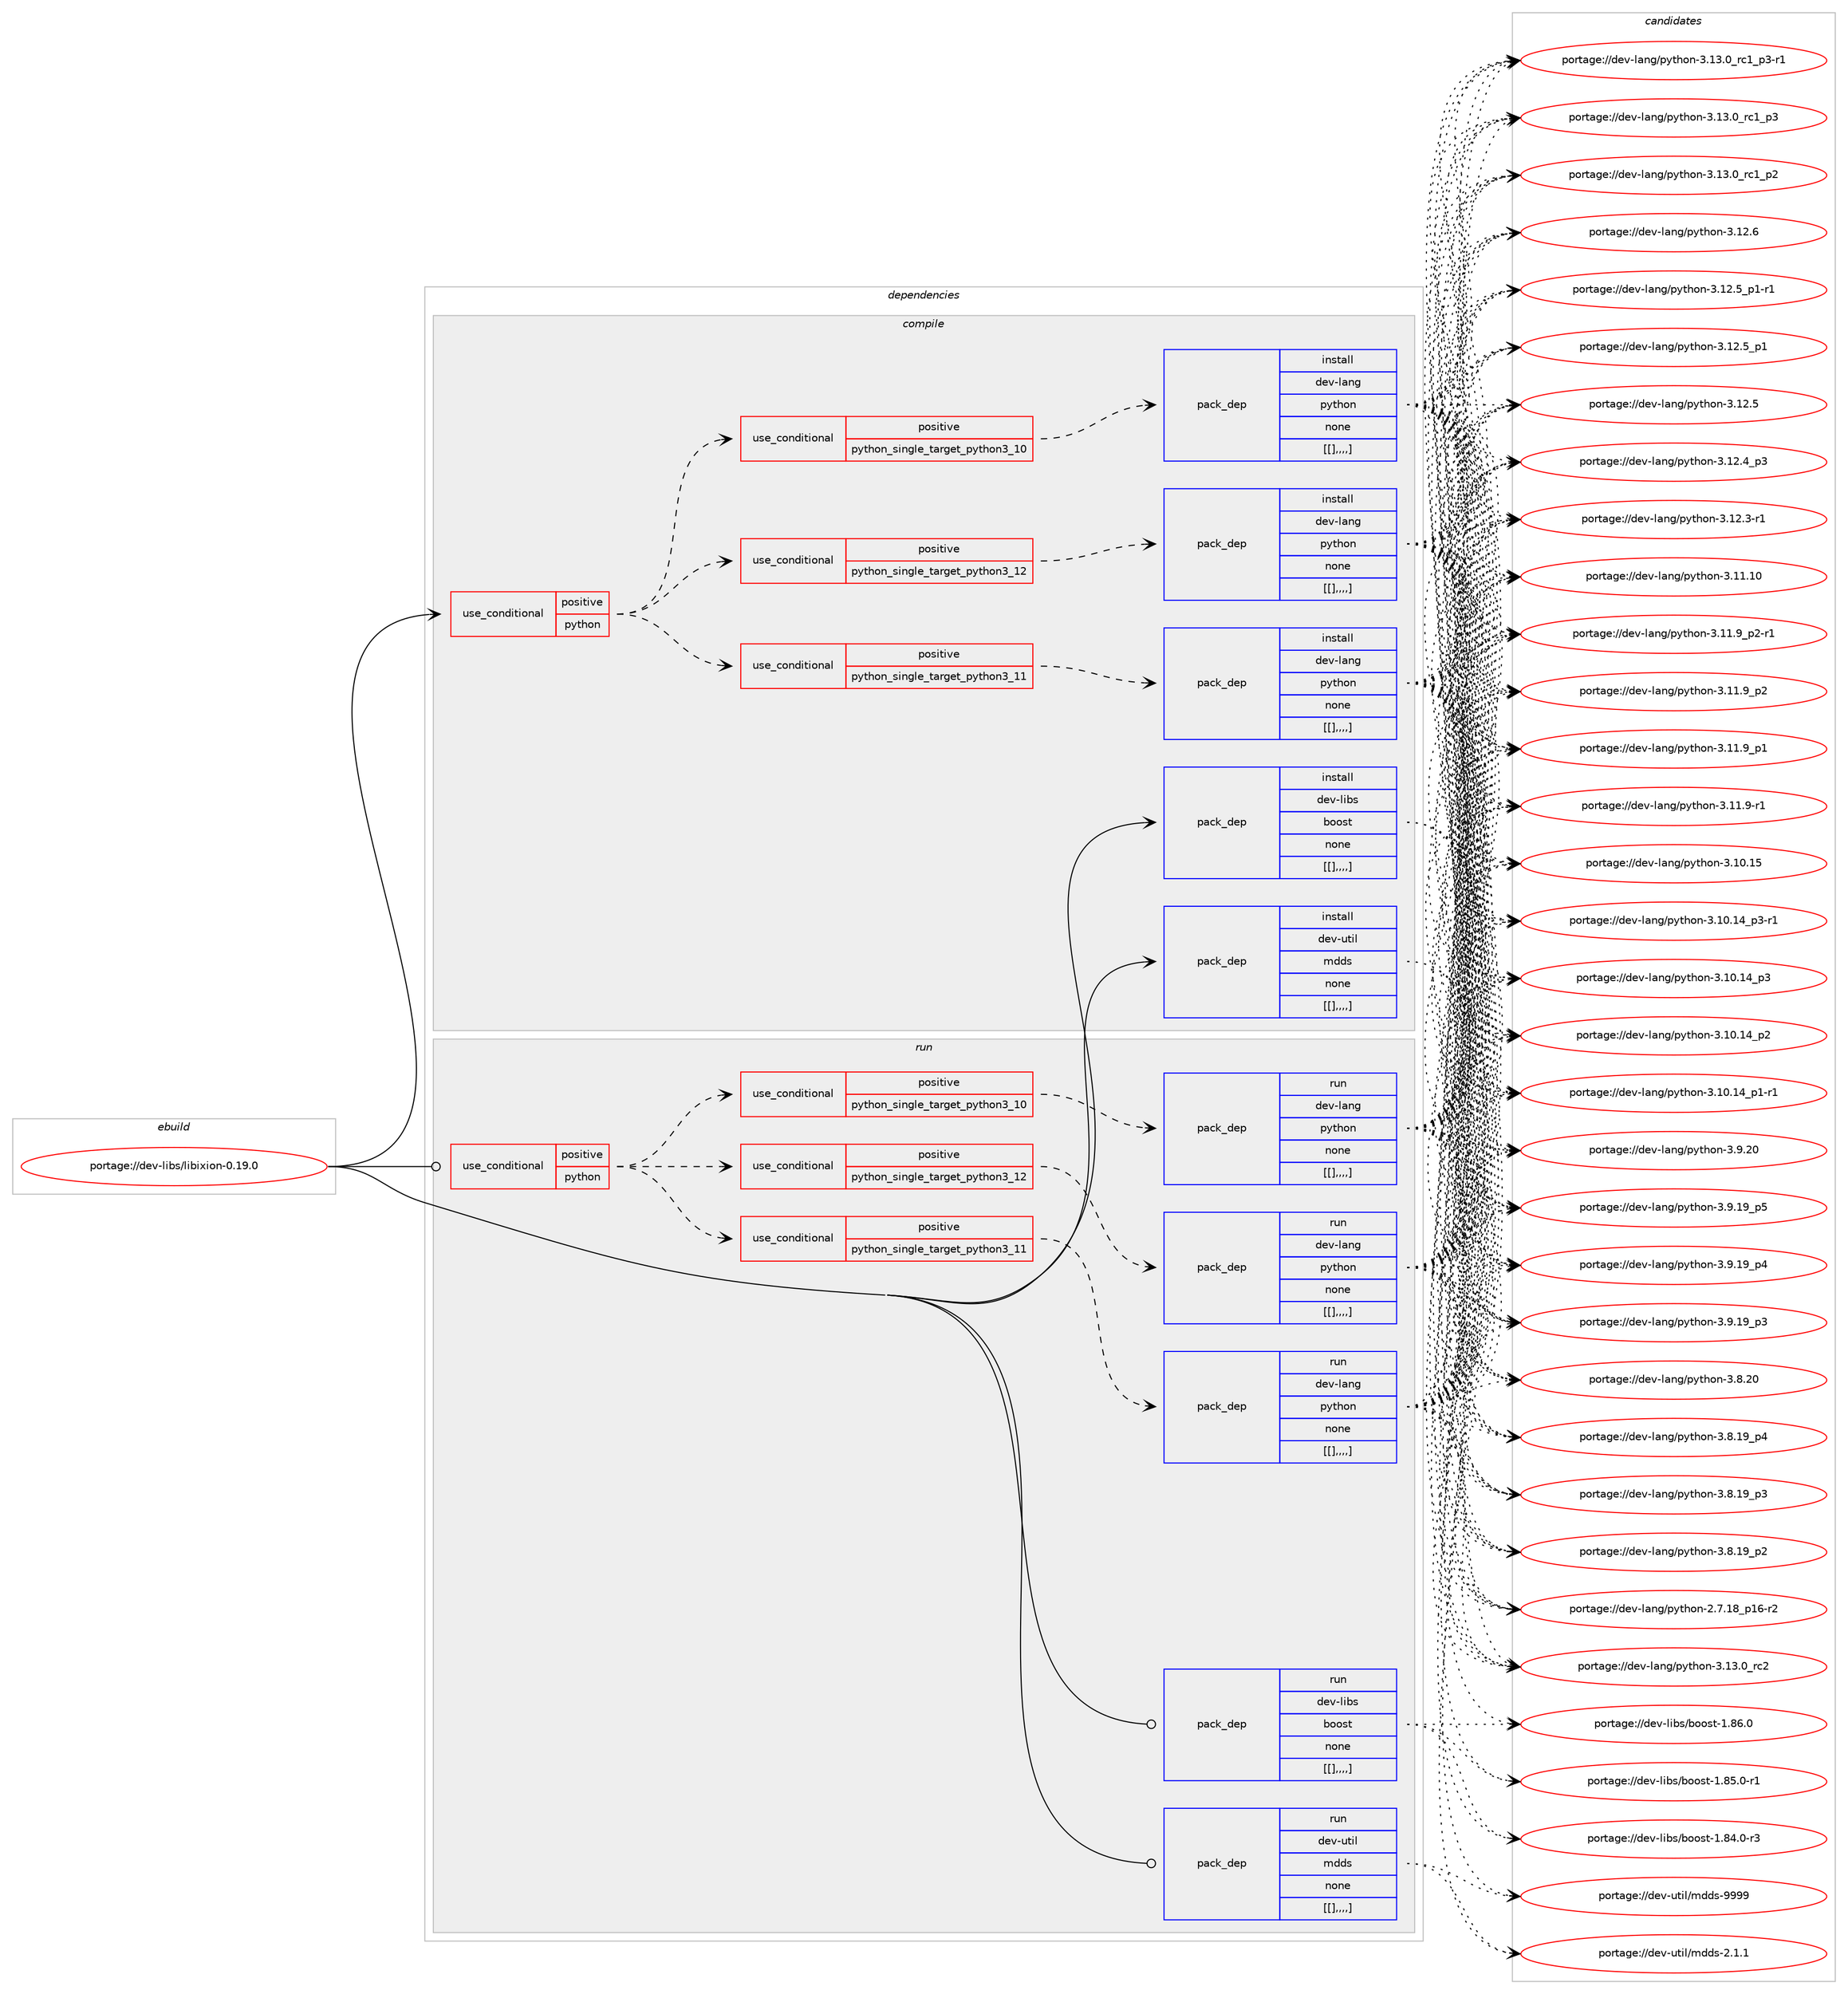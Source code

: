digraph prolog {

# *************
# Graph options
# *************

newrank=true;
concentrate=true;
compound=true;
graph [rankdir=LR,fontname=Helvetica,fontsize=10,ranksep=1.5];#, ranksep=2.5, nodesep=0.2];
edge  [arrowhead=vee];
node  [fontname=Helvetica,fontsize=10];

# **********
# The ebuild
# **********

subgraph cluster_leftcol {
color=gray;
label=<<i>ebuild</i>>;
id [label="portage://dev-libs/libixion-0.19.0", color=red, width=4, href="../dev-libs/libixion-0.19.0.svg"];
}

# ****************
# The dependencies
# ****************

subgraph cluster_midcol {
color=gray;
label=<<i>dependencies</i>>;
subgraph cluster_compile {
fillcolor="#eeeeee";
style=filled;
label=<<i>compile</i>>;
subgraph cond27297 {
dependency111083 [label=<<TABLE BORDER="0" CELLBORDER="1" CELLSPACING="0" CELLPADDING="4"><TR><TD ROWSPAN="3" CELLPADDING="10">use_conditional</TD></TR><TR><TD>positive</TD></TR><TR><TD>python</TD></TR></TABLE>>, shape=none, color=red];
subgraph cond27298 {
dependency111084 [label=<<TABLE BORDER="0" CELLBORDER="1" CELLSPACING="0" CELLPADDING="4"><TR><TD ROWSPAN="3" CELLPADDING="10">use_conditional</TD></TR><TR><TD>positive</TD></TR><TR><TD>python_single_target_python3_10</TD></TR></TABLE>>, shape=none, color=red];
subgraph pack82622 {
dependency111085 [label=<<TABLE BORDER="0" CELLBORDER="1" CELLSPACING="0" CELLPADDING="4" WIDTH="220"><TR><TD ROWSPAN="6" CELLPADDING="30">pack_dep</TD></TR><TR><TD WIDTH="110">install</TD></TR><TR><TD>dev-lang</TD></TR><TR><TD>python</TD></TR><TR><TD>none</TD></TR><TR><TD>[[],,,,]</TD></TR></TABLE>>, shape=none, color=blue];
}
dependency111084:e -> dependency111085:w [weight=20,style="dashed",arrowhead="vee"];
}
dependency111083:e -> dependency111084:w [weight=20,style="dashed",arrowhead="vee"];
subgraph cond27299 {
dependency111086 [label=<<TABLE BORDER="0" CELLBORDER="1" CELLSPACING="0" CELLPADDING="4"><TR><TD ROWSPAN="3" CELLPADDING="10">use_conditional</TD></TR><TR><TD>positive</TD></TR><TR><TD>python_single_target_python3_11</TD></TR></TABLE>>, shape=none, color=red];
subgraph pack82623 {
dependency111087 [label=<<TABLE BORDER="0" CELLBORDER="1" CELLSPACING="0" CELLPADDING="4" WIDTH="220"><TR><TD ROWSPAN="6" CELLPADDING="30">pack_dep</TD></TR><TR><TD WIDTH="110">install</TD></TR><TR><TD>dev-lang</TD></TR><TR><TD>python</TD></TR><TR><TD>none</TD></TR><TR><TD>[[],,,,]</TD></TR></TABLE>>, shape=none, color=blue];
}
dependency111086:e -> dependency111087:w [weight=20,style="dashed",arrowhead="vee"];
}
dependency111083:e -> dependency111086:w [weight=20,style="dashed",arrowhead="vee"];
subgraph cond27300 {
dependency111088 [label=<<TABLE BORDER="0" CELLBORDER="1" CELLSPACING="0" CELLPADDING="4"><TR><TD ROWSPAN="3" CELLPADDING="10">use_conditional</TD></TR><TR><TD>positive</TD></TR><TR><TD>python_single_target_python3_12</TD></TR></TABLE>>, shape=none, color=red];
subgraph pack82624 {
dependency111089 [label=<<TABLE BORDER="0" CELLBORDER="1" CELLSPACING="0" CELLPADDING="4" WIDTH="220"><TR><TD ROWSPAN="6" CELLPADDING="30">pack_dep</TD></TR><TR><TD WIDTH="110">install</TD></TR><TR><TD>dev-lang</TD></TR><TR><TD>python</TD></TR><TR><TD>none</TD></TR><TR><TD>[[],,,,]</TD></TR></TABLE>>, shape=none, color=blue];
}
dependency111088:e -> dependency111089:w [weight=20,style="dashed",arrowhead="vee"];
}
dependency111083:e -> dependency111088:w [weight=20,style="dashed",arrowhead="vee"];
}
id:e -> dependency111083:w [weight=20,style="solid",arrowhead="vee"];
subgraph pack82625 {
dependency111090 [label=<<TABLE BORDER="0" CELLBORDER="1" CELLSPACING="0" CELLPADDING="4" WIDTH="220"><TR><TD ROWSPAN="6" CELLPADDING="30">pack_dep</TD></TR><TR><TD WIDTH="110">install</TD></TR><TR><TD>dev-libs</TD></TR><TR><TD>boost</TD></TR><TR><TD>none</TD></TR><TR><TD>[[],,,,]</TD></TR></TABLE>>, shape=none, color=blue];
}
id:e -> dependency111090:w [weight=20,style="solid",arrowhead="vee"];
subgraph pack82626 {
dependency111091 [label=<<TABLE BORDER="0" CELLBORDER="1" CELLSPACING="0" CELLPADDING="4" WIDTH="220"><TR><TD ROWSPAN="6" CELLPADDING="30">pack_dep</TD></TR><TR><TD WIDTH="110">install</TD></TR><TR><TD>dev-util</TD></TR><TR><TD>mdds</TD></TR><TR><TD>none</TD></TR><TR><TD>[[],,,,]</TD></TR></TABLE>>, shape=none, color=blue];
}
id:e -> dependency111091:w [weight=20,style="solid",arrowhead="vee"];
}
subgraph cluster_compileandrun {
fillcolor="#eeeeee";
style=filled;
label=<<i>compile and run</i>>;
}
subgraph cluster_run {
fillcolor="#eeeeee";
style=filled;
label=<<i>run</i>>;
subgraph cond27301 {
dependency111092 [label=<<TABLE BORDER="0" CELLBORDER="1" CELLSPACING="0" CELLPADDING="4"><TR><TD ROWSPAN="3" CELLPADDING="10">use_conditional</TD></TR><TR><TD>positive</TD></TR><TR><TD>python</TD></TR></TABLE>>, shape=none, color=red];
subgraph cond27302 {
dependency111093 [label=<<TABLE BORDER="0" CELLBORDER="1" CELLSPACING="0" CELLPADDING="4"><TR><TD ROWSPAN="3" CELLPADDING="10">use_conditional</TD></TR><TR><TD>positive</TD></TR><TR><TD>python_single_target_python3_10</TD></TR></TABLE>>, shape=none, color=red];
subgraph pack82627 {
dependency111094 [label=<<TABLE BORDER="0" CELLBORDER="1" CELLSPACING="0" CELLPADDING="4" WIDTH="220"><TR><TD ROWSPAN="6" CELLPADDING="30">pack_dep</TD></TR><TR><TD WIDTH="110">run</TD></TR><TR><TD>dev-lang</TD></TR><TR><TD>python</TD></TR><TR><TD>none</TD></TR><TR><TD>[[],,,,]</TD></TR></TABLE>>, shape=none, color=blue];
}
dependency111093:e -> dependency111094:w [weight=20,style="dashed",arrowhead="vee"];
}
dependency111092:e -> dependency111093:w [weight=20,style="dashed",arrowhead="vee"];
subgraph cond27303 {
dependency111095 [label=<<TABLE BORDER="0" CELLBORDER="1" CELLSPACING="0" CELLPADDING="4"><TR><TD ROWSPAN="3" CELLPADDING="10">use_conditional</TD></TR><TR><TD>positive</TD></TR><TR><TD>python_single_target_python3_11</TD></TR></TABLE>>, shape=none, color=red];
subgraph pack82628 {
dependency111096 [label=<<TABLE BORDER="0" CELLBORDER="1" CELLSPACING="0" CELLPADDING="4" WIDTH="220"><TR><TD ROWSPAN="6" CELLPADDING="30">pack_dep</TD></TR><TR><TD WIDTH="110">run</TD></TR><TR><TD>dev-lang</TD></TR><TR><TD>python</TD></TR><TR><TD>none</TD></TR><TR><TD>[[],,,,]</TD></TR></TABLE>>, shape=none, color=blue];
}
dependency111095:e -> dependency111096:w [weight=20,style="dashed",arrowhead="vee"];
}
dependency111092:e -> dependency111095:w [weight=20,style="dashed",arrowhead="vee"];
subgraph cond27304 {
dependency111097 [label=<<TABLE BORDER="0" CELLBORDER="1" CELLSPACING="0" CELLPADDING="4"><TR><TD ROWSPAN="3" CELLPADDING="10">use_conditional</TD></TR><TR><TD>positive</TD></TR><TR><TD>python_single_target_python3_12</TD></TR></TABLE>>, shape=none, color=red];
subgraph pack82629 {
dependency111098 [label=<<TABLE BORDER="0" CELLBORDER="1" CELLSPACING="0" CELLPADDING="4" WIDTH="220"><TR><TD ROWSPAN="6" CELLPADDING="30">pack_dep</TD></TR><TR><TD WIDTH="110">run</TD></TR><TR><TD>dev-lang</TD></TR><TR><TD>python</TD></TR><TR><TD>none</TD></TR><TR><TD>[[],,,,]</TD></TR></TABLE>>, shape=none, color=blue];
}
dependency111097:e -> dependency111098:w [weight=20,style="dashed",arrowhead="vee"];
}
dependency111092:e -> dependency111097:w [weight=20,style="dashed",arrowhead="vee"];
}
id:e -> dependency111092:w [weight=20,style="solid",arrowhead="odot"];
subgraph pack82630 {
dependency111099 [label=<<TABLE BORDER="0" CELLBORDER="1" CELLSPACING="0" CELLPADDING="4" WIDTH="220"><TR><TD ROWSPAN="6" CELLPADDING="30">pack_dep</TD></TR><TR><TD WIDTH="110">run</TD></TR><TR><TD>dev-libs</TD></TR><TR><TD>boost</TD></TR><TR><TD>none</TD></TR><TR><TD>[[],,,,]</TD></TR></TABLE>>, shape=none, color=blue];
}
id:e -> dependency111099:w [weight=20,style="solid",arrowhead="odot"];
subgraph pack82631 {
dependency111100 [label=<<TABLE BORDER="0" CELLBORDER="1" CELLSPACING="0" CELLPADDING="4" WIDTH="220"><TR><TD ROWSPAN="6" CELLPADDING="30">pack_dep</TD></TR><TR><TD WIDTH="110">run</TD></TR><TR><TD>dev-util</TD></TR><TR><TD>mdds</TD></TR><TR><TD>none</TD></TR><TR><TD>[[],,,,]</TD></TR></TABLE>>, shape=none, color=blue];
}
id:e -> dependency111100:w [weight=20,style="solid",arrowhead="odot"];
}
}

# **************
# The candidates
# **************

subgraph cluster_choices {
rank=same;
color=gray;
label=<<i>candidates</i>>;

subgraph choice82622 {
color=black;
nodesep=1;
choice10010111845108971101034711212111610411111045514649514648951149950 [label="portage://dev-lang/python-3.13.0_rc2", color=red, width=4,href="../dev-lang/python-3.13.0_rc2.svg"];
choice1001011184510897110103471121211161041111104551464951464895114994995112514511449 [label="portage://dev-lang/python-3.13.0_rc1_p3-r1", color=red, width=4,href="../dev-lang/python-3.13.0_rc1_p3-r1.svg"];
choice100101118451089711010347112121116104111110455146495146489511499499511251 [label="portage://dev-lang/python-3.13.0_rc1_p3", color=red, width=4,href="../dev-lang/python-3.13.0_rc1_p3.svg"];
choice100101118451089711010347112121116104111110455146495146489511499499511250 [label="portage://dev-lang/python-3.13.0_rc1_p2", color=red, width=4,href="../dev-lang/python-3.13.0_rc1_p2.svg"];
choice10010111845108971101034711212111610411111045514649504654 [label="portage://dev-lang/python-3.12.6", color=red, width=4,href="../dev-lang/python-3.12.6.svg"];
choice1001011184510897110103471121211161041111104551464950465395112494511449 [label="portage://dev-lang/python-3.12.5_p1-r1", color=red, width=4,href="../dev-lang/python-3.12.5_p1-r1.svg"];
choice100101118451089711010347112121116104111110455146495046539511249 [label="portage://dev-lang/python-3.12.5_p1", color=red, width=4,href="../dev-lang/python-3.12.5_p1.svg"];
choice10010111845108971101034711212111610411111045514649504653 [label="portage://dev-lang/python-3.12.5", color=red, width=4,href="../dev-lang/python-3.12.5.svg"];
choice100101118451089711010347112121116104111110455146495046529511251 [label="portage://dev-lang/python-3.12.4_p3", color=red, width=4,href="../dev-lang/python-3.12.4_p3.svg"];
choice100101118451089711010347112121116104111110455146495046514511449 [label="portage://dev-lang/python-3.12.3-r1", color=red, width=4,href="../dev-lang/python-3.12.3-r1.svg"];
choice1001011184510897110103471121211161041111104551464949464948 [label="portage://dev-lang/python-3.11.10", color=red, width=4,href="../dev-lang/python-3.11.10.svg"];
choice1001011184510897110103471121211161041111104551464949465795112504511449 [label="portage://dev-lang/python-3.11.9_p2-r1", color=red, width=4,href="../dev-lang/python-3.11.9_p2-r1.svg"];
choice100101118451089711010347112121116104111110455146494946579511250 [label="portage://dev-lang/python-3.11.9_p2", color=red, width=4,href="../dev-lang/python-3.11.9_p2.svg"];
choice100101118451089711010347112121116104111110455146494946579511249 [label="portage://dev-lang/python-3.11.9_p1", color=red, width=4,href="../dev-lang/python-3.11.9_p1.svg"];
choice100101118451089711010347112121116104111110455146494946574511449 [label="portage://dev-lang/python-3.11.9-r1", color=red, width=4,href="../dev-lang/python-3.11.9-r1.svg"];
choice1001011184510897110103471121211161041111104551464948464953 [label="portage://dev-lang/python-3.10.15", color=red, width=4,href="../dev-lang/python-3.10.15.svg"];
choice100101118451089711010347112121116104111110455146494846495295112514511449 [label="portage://dev-lang/python-3.10.14_p3-r1", color=red, width=4,href="../dev-lang/python-3.10.14_p3-r1.svg"];
choice10010111845108971101034711212111610411111045514649484649529511251 [label="portage://dev-lang/python-3.10.14_p3", color=red, width=4,href="../dev-lang/python-3.10.14_p3.svg"];
choice10010111845108971101034711212111610411111045514649484649529511250 [label="portage://dev-lang/python-3.10.14_p2", color=red, width=4,href="../dev-lang/python-3.10.14_p2.svg"];
choice100101118451089711010347112121116104111110455146494846495295112494511449 [label="portage://dev-lang/python-3.10.14_p1-r1", color=red, width=4,href="../dev-lang/python-3.10.14_p1-r1.svg"];
choice10010111845108971101034711212111610411111045514657465048 [label="portage://dev-lang/python-3.9.20", color=red, width=4,href="../dev-lang/python-3.9.20.svg"];
choice100101118451089711010347112121116104111110455146574649579511253 [label="portage://dev-lang/python-3.9.19_p5", color=red, width=4,href="../dev-lang/python-3.9.19_p5.svg"];
choice100101118451089711010347112121116104111110455146574649579511252 [label="portage://dev-lang/python-3.9.19_p4", color=red, width=4,href="../dev-lang/python-3.9.19_p4.svg"];
choice100101118451089711010347112121116104111110455146574649579511251 [label="portage://dev-lang/python-3.9.19_p3", color=red, width=4,href="../dev-lang/python-3.9.19_p3.svg"];
choice10010111845108971101034711212111610411111045514656465048 [label="portage://dev-lang/python-3.8.20", color=red, width=4,href="../dev-lang/python-3.8.20.svg"];
choice100101118451089711010347112121116104111110455146564649579511252 [label="portage://dev-lang/python-3.8.19_p4", color=red, width=4,href="../dev-lang/python-3.8.19_p4.svg"];
choice100101118451089711010347112121116104111110455146564649579511251 [label="portage://dev-lang/python-3.8.19_p3", color=red, width=4,href="../dev-lang/python-3.8.19_p3.svg"];
choice100101118451089711010347112121116104111110455146564649579511250 [label="portage://dev-lang/python-3.8.19_p2", color=red, width=4,href="../dev-lang/python-3.8.19_p2.svg"];
choice100101118451089711010347112121116104111110455046554649569511249544511450 [label="portage://dev-lang/python-2.7.18_p16-r2", color=red, width=4,href="../dev-lang/python-2.7.18_p16-r2.svg"];
dependency111085:e -> choice10010111845108971101034711212111610411111045514649514648951149950:w [style=dotted,weight="100"];
dependency111085:e -> choice1001011184510897110103471121211161041111104551464951464895114994995112514511449:w [style=dotted,weight="100"];
dependency111085:e -> choice100101118451089711010347112121116104111110455146495146489511499499511251:w [style=dotted,weight="100"];
dependency111085:e -> choice100101118451089711010347112121116104111110455146495146489511499499511250:w [style=dotted,weight="100"];
dependency111085:e -> choice10010111845108971101034711212111610411111045514649504654:w [style=dotted,weight="100"];
dependency111085:e -> choice1001011184510897110103471121211161041111104551464950465395112494511449:w [style=dotted,weight="100"];
dependency111085:e -> choice100101118451089711010347112121116104111110455146495046539511249:w [style=dotted,weight="100"];
dependency111085:e -> choice10010111845108971101034711212111610411111045514649504653:w [style=dotted,weight="100"];
dependency111085:e -> choice100101118451089711010347112121116104111110455146495046529511251:w [style=dotted,weight="100"];
dependency111085:e -> choice100101118451089711010347112121116104111110455146495046514511449:w [style=dotted,weight="100"];
dependency111085:e -> choice1001011184510897110103471121211161041111104551464949464948:w [style=dotted,weight="100"];
dependency111085:e -> choice1001011184510897110103471121211161041111104551464949465795112504511449:w [style=dotted,weight="100"];
dependency111085:e -> choice100101118451089711010347112121116104111110455146494946579511250:w [style=dotted,weight="100"];
dependency111085:e -> choice100101118451089711010347112121116104111110455146494946579511249:w [style=dotted,weight="100"];
dependency111085:e -> choice100101118451089711010347112121116104111110455146494946574511449:w [style=dotted,weight="100"];
dependency111085:e -> choice1001011184510897110103471121211161041111104551464948464953:w [style=dotted,weight="100"];
dependency111085:e -> choice100101118451089711010347112121116104111110455146494846495295112514511449:w [style=dotted,weight="100"];
dependency111085:e -> choice10010111845108971101034711212111610411111045514649484649529511251:w [style=dotted,weight="100"];
dependency111085:e -> choice10010111845108971101034711212111610411111045514649484649529511250:w [style=dotted,weight="100"];
dependency111085:e -> choice100101118451089711010347112121116104111110455146494846495295112494511449:w [style=dotted,weight="100"];
dependency111085:e -> choice10010111845108971101034711212111610411111045514657465048:w [style=dotted,weight="100"];
dependency111085:e -> choice100101118451089711010347112121116104111110455146574649579511253:w [style=dotted,weight="100"];
dependency111085:e -> choice100101118451089711010347112121116104111110455146574649579511252:w [style=dotted,weight="100"];
dependency111085:e -> choice100101118451089711010347112121116104111110455146574649579511251:w [style=dotted,weight="100"];
dependency111085:e -> choice10010111845108971101034711212111610411111045514656465048:w [style=dotted,weight="100"];
dependency111085:e -> choice100101118451089711010347112121116104111110455146564649579511252:w [style=dotted,weight="100"];
dependency111085:e -> choice100101118451089711010347112121116104111110455146564649579511251:w [style=dotted,weight="100"];
dependency111085:e -> choice100101118451089711010347112121116104111110455146564649579511250:w [style=dotted,weight="100"];
dependency111085:e -> choice100101118451089711010347112121116104111110455046554649569511249544511450:w [style=dotted,weight="100"];
}
subgraph choice82623 {
color=black;
nodesep=1;
choice10010111845108971101034711212111610411111045514649514648951149950 [label="portage://dev-lang/python-3.13.0_rc2", color=red, width=4,href="../dev-lang/python-3.13.0_rc2.svg"];
choice1001011184510897110103471121211161041111104551464951464895114994995112514511449 [label="portage://dev-lang/python-3.13.0_rc1_p3-r1", color=red, width=4,href="../dev-lang/python-3.13.0_rc1_p3-r1.svg"];
choice100101118451089711010347112121116104111110455146495146489511499499511251 [label="portage://dev-lang/python-3.13.0_rc1_p3", color=red, width=4,href="../dev-lang/python-3.13.0_rc1_p3.svg"];
choice100101118451089711010347112121116104111110455146495146489511499499511250 [label="portage://dev-lang/python-3.13.0_rc1_p2", color=red, width=4,href="../dev-lang/python-3.13.0_rc1_p2.svg"];
choice10010111845108971101034711212111610411111045514649504654 [label="portage://dev-lang/python-3.12.6", color=red, width=4,href="../dev-lang/python-3.12.6.svg"];
choice1001011184510897110103471121211161041111104551464950465395112494511449 [label="portage://dev-lang/python-3.12.5_p1-r1", color=red, width=4,href="../dev-lang/python-3.12.5_p1-r1.svg"];
choice100101118451089711010347112121116104111110455146495046539511249 [label="portage://dev-lang/python-3.12.5_p1", color=red, width=4,href="../dev-lang/python-3.12.5_p1.svg"];
choice10010111845108971101034711212111610411111045514649504653 [label="portage://dev-lang/python-3.12.5", color=red, width=4,href="../dev-lang/python-3.12.5.svg"];
choice100101118451089711010347112121116104111110455146495046529511251 [label="portage://dev-lang/python-3.12.4_p3", color=red, width=4,href="../dev-lang/python-3.12.4_p3.svg"];
choice100101118451089711010347112121116104111110455146495046514511449 [label="portage://dev-lang/python-3.12.3-r1", color=red, width=4,href="../dev-lang/python-3.12.3-r1.svg"];
choice1001011184510897110103471121211161041111104551464949464948 [label="portage://dev-lang/python-3.11.10", color=red, width=4,href="../dev-lang/python-3.11.10.svg"];
choice1001011184510897110103471121211161041111104551464949465795112504511449 [label="portage://dev-lang/python-3.11.9_p2-r1", color=red, width=4,href="../dev-lang/python-3.11.9_p2-r1.svg"];
choice100101118451089711010347112121116104111110455146494946579511250 [label="portage://dev-lang/python-3.11.9_p2", color=red, width=4,href="../dev-lang/python-3.11.9_p2.svg"];
choice100101118451089711010347112121116104111110455146494946579511249 [label="portage://dev-lang/python-3.11.9_p1", color=red, width=4,href="../dev-lang/python-3.11.9_p1.svg"];
choice100101118451089711010347112121116104111110455146494946574511449 [label="portage://dev-lang/python-3.11.9-r1", color=red, width=4,href="../dev-lang/python-3.11.9-r1.svg"];
choice1001011184510897110103471121211161041111104551464948464953 [label="portage://dev-lang/python-3.10.15", color=red, width=4,href="../dev-lang/python-3.10.15.svg"];
choice100101118451089711010347112121116104111110455146494846495295112514511449 [label="portage://dev-lang/python-3.10.14_p3-r1", color=red, width=4,href="../dev-lang/python-3.10.14_p3-r1.svg"];
choice10010111845108971101034711212111610411111045514649484649529511251 [label="portage://dev-lang/python-3.10.14_p3", color=red, width=4,href="../dev-lang/python-3.10.14_p3.svg"];
choice10010111845108971101034711212111610411111045514649484649529511250 [label="portage://dev-lang/python-3.10.14_p2", color=red, width=4,href="../dev-lang/python-3.10.14_p2.svg"];
choice100101118451089711010347112121116104111110455146494846495295112494511449 [label="portage://dev-lang/python-3.10.14_p1-r1", color=red, width=4,href="../dev-lang/python-3.10.14_p1-r1.svg"];
choice10010111845108971101034711212111610411111045514657465048 [label="portage://dev-lang/python-3.9.20", color=red, width=4,href="../dev-lang/python-3.9.20.svg"];
choice100101118451089711010347112121116104111110455146574649579511253 [label="portage://dev-lang/python-3.9.19_p5", color=red, width=4,href="../dev-lang/python-3.9.19_p5.svg"];
choice100101118451089711010347112121116104111110455146574649579511252 [label="portage://dev-lang/python-3.9.19_p4", color=red, width=4,href="../dev-lang/python-3.9.19_p4.svg"];
choice100101118451089711010347112121116104111110455146574649579511251 [label="portage://dev-lang/python-3.9.19_p3", color=red, width=4,href="../dev-lang/python-3.9.19_p3.svg"];
choice10010111845108971101034711212111610411111045514656465048 [label="portage://dev-lang/python-3.8.20", color=red, width=4,href="../dev-lang/python-3.8.20.svg"];
choice100101118451089711010347112121116104111110455146564649579511252 [label="portage://dev-lang/python-3.8.19_p4", color=red, width=4,href="../dev-lang/python-3.8.19_p4.svg"];
choice100101118451089711010347112121116104111110455146564649579511251 [label="portage://dev-lang/python-3.8.19_p3", color=red, width=4,href="../dev-lang/python-3.8.19_p3.svg"];
choice100101118451089711010347112121116104111110455146564649579511250 [label="portage://dev-lang/python-3.8.19_p2", color=red, width=4,href="../dev-lang/python-3.8.19_p2.svg"];
choice100101118451089711010347112121116104111110455046554649569511249544511450 [label="portage://dev-lang/python-2.7.18_p16-r2", color=red, width=4,href="../dev-lang/python-2.7.18_p16-r2.svg"];
dependency111087:e -> choice10010111845108971101034711212111610411111045514649514648951149950:w [style=dotted,weight="100"];
dependency111087:e -> choice1001011184510897110103471121211161041111104551464951464895114994995112514511449:w [style=dotted,weight="100"];
dependency111087:e -> choice100101118451089711010347112121116104111110455146495146489511499499511251:w [style=dotted,weight="100"];
dependency111087:e -> choice100101118451089711010347112121116104111110455146495146489511499499511250:w [style=dotted,weight="100"];
dependency111087:e -> choice10010111845108971101034711212111610411111045514649504654:w [style=dotted,weight="100"];
dependency111087:e -> choice1001011184510897110103471121211161041111104551464950465395112494511449:w [style=dotted,weight="100"];
dependency111087:e -> choice100101118451089711010347112121116104111110455146495046539511249:w [style=dotted,weight="100"];
dependency111087:e -> choice10010111845108971101034711212111610411111045514649504653:w [style=dotted,weight="100"];
dependency111087:e -> choice100101118451089711010347112121116104111110455146495046529511251:w [style=dotted,weight="100"];
dependency111087:e -> choice100101118451089711010347112121116104111110455146495046514511449:w [style=dotted,weight="100"];
dependency111087:e -> choice1001011184510897110103471121211161041111104551464949464948:w [style=dotted,weight="100"];
dependency111087:e -> choice1001011184510897110103471121211161041111104551464949465795112504511449:w [style=dotted,weight="100"];
dependency111087:e -> choice100101118451089711010347112121116104111110455146494946579511250:w [style=dotted,weight="100"];
dependency111087:e -> choice100101118451089711010347112121116104111110455146494946579511249:w [style=dotted,weight="100"];
dependency111087:e -> choice100101118451089711010347112121116104111110455146494946574511449:w [style=dotted,weight="100"];
dependency111087:e -> choice1001011184510897110103471121211161041111104551464948464953:w [style=dotted,weight="100"];
dependency111087:e -> choice100101118451089711010347112121116104111110455146494846495295112514511449:w [style=dotted,weight="100"];
dependency111087:e -> choice10010111845108971101034711212111610411111045514649484649529511251:w [style=dotted,weight="100"];
dependency111087:e -> choice10010111845108971101034711212111610411111045514649484649529511250:w [style=dotted,weight="100"];
dependency111087:e -> choice100101118451089711010347112121116104111110455146494846495295112494511449:w [style=dotted,weight="100"];
dependency111087:e -> choice10010111845108971101034711212111610411111045514657465048:w [style=dotted,weight="100"];
dependency111087:e -> choice100101118451089711010347112121116104111110455146574649579511253:w [style=dotted,weight="100"];
dependency111087:e -> choice100101118451089711010347112121116104111110455146574649579511252:w [style=dotted,weight="100"];
dependency111087:e -> choice100101118451089711010347112121116104111110455146574649579511251:w [style=dotted,weight="100"];
dependency111087:e -> choice10010111845108971101034711212111610411111045514656465048:w [style=dotted,weight="100"];
dependency111087:e -> choice100101118451089711010347112121116104111110455146564649579511252:w [style=dotted,weight="100"];
dependency111087:e -> choice100101118451089711010347112121116104111110455146564649579511251:w [style=dotted,weight="100"];
dependency111087:e -> choice100101118451089711010347112121116104111110455146564649579511250:w [style=dotted,weight="100"];
dependency111087:e -> choice100101118451089711010347112121116104111110455046554649569511249544511450:w [style=dotted,weight="100"];
}
subgraph choice82624 {
color=black;
nodesep=1;
choice10010111845108971101034711212111610411111045514649514648951149950 [label="portage://dev-lang/python-3.13.0_rc2", color=red, width=4,href="../dev-lang/python-3.13.0_rc2.svg"];
choice1001011184510897110103471121211161041111104551464951464895114994995112514511449 [label="portage://dev-lang/python-3.13.0_rc1_p3-r1", color=red, width=4,href="../dev-lang/python-3.13.0_rc1_p3-r1.svg"];
choice100101118451089711010347112121116104111110455146495146489511499499511251 [label="portage://dev-lang/python-3.13.0_rc1_p3", color=red, width=4,href="../dev-lang/python-3.13.0_rc1_p3.svg"];
choice100101118451089711010347112121116104111110455146495146489511499499511250 [label="portage://dev-lang/python-3.13.0_rc1_p2", color=red, width=4,href="../dev-lang/python-3.13.0_rc1_p2.svg"];
choice10010111845108971101034711212111610411111045514649504654 [label="portage://dev-lang/python-3.12.6", color=red, width=4,href="../dev-lang/python-3.12.6.svg"];
choice1001011184510897110103471121211161041111104551464950465395112494511449 [label="portage://dev-lang/python-3.12.5_p1-r1", color=red, width=4,href="../dev-lang/python-3.12.5_p1-r1.svg"];
choice100101118451089711010347112121116104111110455146495046539511249 [label="portage://dev-lang/python-3.12.5_p1", color=red, width=4,href="../dev-lang/python-3.12.5_p1.svg"];
choice10010111845108971101034711212111610411111045514649504653 [label="portage://dev-lang/python-3.12.5", color=red, width=4,href="../dev-lang/python-3.12.5.svg"];
choice100101118451089711010347112121116104111110455146495046529511251 [label="portage://dev-lang/python-3.12.4_p3", color=red, width=4,href="../dev-lang/python-3.12.4_p3.svg"];
choice100101118451089711010347112121116104111110455146495046514511449 [label="portage://dev-lang/python-3.12.3-r1", color=red, width=4,href="../dev-lang/python-3.12.3-r1.svg"];
choice1001011184510897110103471121211161041111104551464949464948 [label="portage://dev-lang/python-3.11.10", color=red, width=4,href="../dev-lang/python-3.11.10.svg"];
choice1001011184510897110103471121211161041111104551464949465795112504511449 [label="portage://dev-lang/python-3.11.9_p2-r1", color=red, width=4,href="../dev-lang/python-3.11.9_p2-r1.svg"];
choice100101118451089711010347112121116104111110455146494946579511250 [label="portage://dev-lang/python-3.11.9_p2", color=red, width=4,href="../dev-lang/python-3.11.9_p2.svg"];
choice100101118451089711010347112121116104111110455146494946579511249 [label="portage://dev-lang/python-3.11.9_p1", color=red, width=4,href="../dev-lang/python-3.11.9_p1.svg"];
choice100101118451089711010347112121116104111110455146494946574511449 [label="portage://dev-lang/python-3.11.9-r1", color=red, width=4,href="../dev-lang/python-3.11.9-r1.svg"];
choice1001011184510897110103471121211161041111104551464948464953 [label="portage://dev-lang/python-3.10.15", color=red, width=4,href="../dev-lang/python-3.10.15.svg"];
choice100101118451089711010347112121116104111110455146494846495295112514511449 [label="portage://dev-lang/python-3.10.14_p3-r1", color=red, width=4,href="../dev-lang/python-3.10.14_p3-r1.svg"];
choice10010111845108971101034711212111610411111045514649484649529511251 [label="portage://dev-lang/python-3.10.14_p3", color=red, width=4,href="../dev-lang/python-3.10.14_p3.svg"];
choice10010111845108971101034711212111610411111045514649484649529511250 [label="portage://dev-lang/python-3.10.14_p2", color=red, width=4,href="../dev-lang/python-3.10.14_p2.svg"];
choice100101118451089711010347112121116104111110455146494846495295112494511449 [label="portage://dev-lang/python-3.10.14_p1-r1", color=red, width=4,href="../dev-lang/python-3.10.14_p1-r1.svg"];
choice10010111845108971101034711212111610411111045514657465048 [label="portage://dev-lang/python-3.9.20", color=red, width=4,href="../dev-lang/python-3.9.20.svg"];
choice100101118451089711010347112121116104111110455146574649579511253 [label="portage://dev-lang/python-3.9.19_p5", color=red, width=4,href="../dev-lang/python-3.9.19_p5.svg"];
choice100101118451089711010347112121116104111110455146574649579511252 [label="portage://dev-lang/python-3.9.19_p4", color=red, width=4,href="../dev-lang/python-3.9.19_p4.svg"];
choice100101118451089711010347112121116104111110455146574649579511251 [label="portage://dev-lang/python-3.9.19_p3", color=red, width=4,href="../dev-lang/python-3.9.19_p3.svg"];
choice10010111845108971101034711212111610411111045514656465048 [label="portage://dev-lang/python-3.8.20", color=red, width=4,href="../dev-lang/python-3.8.20.svg"];
choice100101118451089711010347112121116104111110455146564649579511252 [label="portage://dev-lang/python-3.8.19_p4", color=red, width=4,href="../dev-lang/python-3.8.19_p4.svg"];
choice100101118451089711010347112121116104111110455146564649579511251 [label="portage://dev-lang/python-3.8.19_p3", color=red, width=4,href="../dev-lang/python-3.8.19_p3.svg"];
choice100101118451089711010347112121116104111110455146564649579511250 [label="portage://dev-lang/python-3.8.19_p2", color=red, width=4,href="../dev-lang/python-3.8.19_p2.svg"];
choice100101118451089711010347112121116104111110455046554649569511249544511450 [label="portage://dev-lang/python-2.7.18_p16-r2", color=red, width=4,href="../dev-lang/python-2.7.18_p16-r2.svg"];
dependency111089:e -> choice10010111845108971101034711212111610411111045514649514648951149950:w [style=dotted,weight="100"];
dependency111089:e -> choice1001011184510897110103471121211161041111104551464951464895114994995112514511449:w [style=dotted,weight="100"];
dependency111089:e -> choice100101118451089711010347112121116104111110455146495146489511499499511251:w [style=dotted,weight="100"];
dependency111089:e -> choice100101118451089711010347112121116104111110455146495146489511499499511250:w [style=dotted,weight="100"];
dependency111089:e -> choice10010111845108971101034711212111610411111045514649504654:w [style=dotted,weight="100"];
dependency111089:e -> choice1001011184510897110103471121211161041111104551464950465395112494511449:w [style=dotted,weight="100"];
dependency111089:e -> choice100101118451089711010347112121116104111110455146495046539511249:w [style=dotted,weight="100"];
dependency111089:e -> choice10010111845108971101034711212111610411111045514649504653:w [style=dotted,weight="100"];
dependency111089:e -> choice100101118451089711010347112121116104111110455146495046529511251:w [style=dotted,weight="100"];
dependency111089:e -> choice100101118451089711010347112121116104111110455146495046514511449:w [style=dotted,weight="100"];
dependency111089:e -> choice1001011184510897110103471121211161041111104551464949464948:w [style=dotted,weight="100"];
dependency111089:e -> choice1001011184510897110103471121211161041111104551464949465795112504511449:w [style=dotted,weight="100"];
dependency111089:e -> choice100101118451089711010347112121116104111110455146494946579511250:w [style=dotted,weight="100"];
dependency111089:e -> choice100101118451089711010347112121116104111110455146494946579511249:w [style=dotted,weight="100"];
dependency111089:e -> choice100101118451089711010347112121116104111110455146494946574511449:w [style=dotted,weight="100"];
dependency111089:e -> choice1001011184510897110103471121211161041111104551464948464953:w [style=dotted,weight="100"];
dependency111089:e -> choice100101118451089711010347112121116104111110455146494846495295112514511449:w [style=dotted,weight="100"];
dependency111089:e -> choice10010111845108971101034711212111610411111045514649484649529511251:w [style=dotted,weight="100"];
dependency111089:e -> choice10010111845108971101034711212111610411111045514649484649529511250:w [style=dotted,weight="100"];
dependency111089:e -> choice100101118451089711010347112121116104111110455146494846495295112494511449:w [style=dotted,weight="100"];
dependency111089:e -> choice10010111845108971101034711212111610411111045514657465048:w [style=dotted,weight="100"];
dependency111089:e -> choice100101118451089711010347112121116104111110455146574649579511253:w [style=dotted,weight="100"];
dependency111089:e -> choice100101118451089711010347112121116104111110455146574649579511252:w [style=dotted,weight="100"];
dependency111089:e -> choice100101118451089711010347112121116104111110455146574649579511251:w [style=dotted,weight="100"];
dependency111089:e -> choice10010111845108971101034711212111610411111045514656465048:w [style=dotted,weight="100"];
dependency111089:e -> choice100101118451089711010347112121116104111110455146564649579511252:w [style=dotted,weight="100"];
dependency111089:e -> choice100101118451089711010347112121116104111110455146564649579511251:w [style=dotted,weight="100"];
dependency111089:e -> choice100101118451089711010347112121116104111110455146564649579511250:w [style=dotted,weight="100"];
dependency111089:e -> choice100101118451089711010347112121116104111110455046554649569511249544511450:w [style=dotted,weight="100"];
}
subgraph choice82625 {
color=black;
nodesep=1;
choice1001011184510810598115479811111111511645494656544648 [label="portage://dev-libs/boost-1.86.0", color=red, width=4,href="../dev-libs/boost-1.86.0.svg"];
choice10010111845108105981154798111111115116454946565346484511449 [label="portage://dev-libs/boost-1.85.0-r1", color=red, width=4,href="../dev-libs/boost-1.85.0-r1.svg"];
choice10010111845108105981154798111111115116454946565246484511451 [label="portage://dev-libs/boost-1.84.0-r3", color=red, width=4,href="../dev-libs/boost-1.84.0-r3.svg"];
dependency111090:e -> choice1001011184510810598115479811111111511645494656544648:w [style=dotted,weight="100"];
dependency111090:e -> choice10010111845108105981154798111111115116454946565346484511449:w [style=dotted,weight="100"];
dependency111090:e -> choice10010111845108105981154798111111115116454946565246484511451:w [style=dotted,weight="100"];
}
subgraph choice82626 {
color=black;
nodesep=1;
choice10010111845117116105108471091001001154557575757 [label="portage://dev-util/mdds-9999", color=red, width=4,href="../dev-util/mdds-9999.svg"];
choice1001011184511711610510847109100100115455046494649 [label="portage://dev-util/mdds-2.1.1", color=red, width=4,href="../dev-util/mdds-2.1.1.svg"];
dependency111091:e -> choice10010111845117116105108471091001001154557575757:w [style=dotted,weight="100"];
dependency111091:e -> choice1001011184511711610510847109100100115455046494649:w [style=dotted,weight="100"];
}
subgraph choice82627 {
color=black;
nodesep=1;
choice10010111845108971101034711212111610411111045514649514648951149950 [label="portage://dev-lang/python-3.13.0_rc2", color=red, width=4,href="../dev-lang/python-3.13.0_rc2.svg"];
choice1001011184510897110103471121211161041111104551464951464895114994995112514511449 [label="portage://dev-lang/python-3.13.0_rc1_p3-r1", color=red, width=4,href="../dev-lang/python-3.13.0_rc1_p3-r1.svg"];
choice100101118451089711010347112121116104111110455146495146489511499499511251 [label="portage://dev-lang/python-3.13.0_rc1_p3", color=red, width=4,href="../dev-lang/python-3.13.0_rc1_p3.svg"];
choice100101118451089711010347112121116104111110455146495146489511499499511250 [label="portage://dev-lang/python-3.13.0_rc1_p2", color=red, width=4,href="../dev-lang/python-3.13.0_rc1_p2.svg"];
choice10010111845108971101034711212111610411111045514649504654 [label="portage://dev-lang/python-3.12.6", color=red, width=4,href="../dev-lang/python-3.12.6.svg"];
choice1001011184510897110103471121211161041111104551464950465395112494511449 [label="portage://dev-lang/python-3.12.5_p1-r1", color=red, width=4,href="../dev-lang/python-3.12.5_p1-r1.svg"];
choice100101118451089711010347112121116104111110455146495046539511249 [label="portage://dev-lang/python-3.12.5_p1", color=red, width=4,href="../dev-lang/python-3.12.5_p1.svg"];
choice10010111845108971101034711212111610411111045514649504653 [label="portage://dev-lang/python-3.12.5", color=red, width=4,href="../dev-lang/python-3.12.5.svg"];
choice100101118451089711010347112121116104111110455146495046529511251 [label="portage://dev-lang/python-3.12.4_p3", color=red, width=4,href="../dev-lang/python-3.12.4_p3.svg"];
choice100101118451089711010347112121116104111110455146495046514511449 [label="portage://dev-lang/python-3.12.3-r1", color=red, width=4,href="../dev-lang/python-3.12.3-r1.svg"];
choice1001011184510897110103471121211161041111104551464949464948 [label="portage://dev-lang/python-3.11.10", color=red, width=4,href="../dev-lang/python-3.11.10.svg"];
choice1001011184510897110103471121211161041111104551464949465795112504511449 [label="portage://dev-lang/python-3.11.9_p2-r1", color=red, width=4,href="../dev-lang/python-3.11.9_p2-r1.svg"];
choice100101118451089711010347112121116104111110455146494946579511250 [label="portage://dev-lang/python-3.11.9_p2", color=red, width=4,href="../dev-lang/python-3.11.9_p2.svg"];
choice100101118451089711010347112121116104111110455146494946579511249 [label="portage://dev-lang/python-3.11.9_p1", color=red, width=4,href="../dev-lang/python-3.11.9_p1.svg"];
choice100101118451089711010347112121116104111110455146494946574511449 [label="portage://dev-lang/python-3.11.9-r1", color=red, width=4,href="../dev-lang/python-3.11.9-r1.svg"];
choice1001011184510897110103471121211161041111104551464948464953 [label="portage://dev-lang/python-3.10.15", color=red, width=4,href="../dev-lang/python-3.10.15.svg"];
choice100101118451089711010347112121116104111110455146494846495295112514511449 [label="portage://dev-lang/python-3.10.14_p3-r1", color=red, width=4,href="../dev-lang/python-3.10.14_p3-r1.svg"];
choice10010111845108971101034711212111610411111045514649484649529511251 [label="portage://dev-lang/python-3.10.14_p3", color=red, width=4,href="../dev-lang/python-3.10.14_p3.svg"];
choice10010111845108971101034711212111610411111045514649484649529511250 [label="portage://dev-lang/python-3.10.14_p2", color=red, width=4,href="../dev-lang/python-3.10.14_p2.svg"];
choice100101118451089711010347112121116104111110455146494846495295112494511449 [label="portage://dev-lang/python-3.10.14_p1-r1", color=red, width=4,href="../dev-lang/python-3.10.14_p1-r1.svg"];
choice10010111845108971101034711212111610411111045514657465048 [label="portage://dev-lang/python-3.9.20", color=red, width=4,href="../dev-lang/python-3.9.20.svg"];
choice100101118451089711010347112121116104111110455146574649579511253 [label="portage://dev-lang/python-3.9.19_p5", color=red, width=4,href="../dev-lang/python-3.9.19_p5.svg"];
choice100101118451089711010347112121116104111110455146574649579511252 [label="portage://dev-lang/python-3.9.19_p4", color=red, width=4,href="../dev-lang/python-3.9.19_p4.svg"];
choice100101118451089711010347112121116104111110455146574649579511251 [label="portage://dev-lang/python-3.9.19_p3", color=red, width=4,href="../dev-lang/python-3.9.19_p3.svg"];
choice10010111845108971101034711212111610411111045514656465048 [label="portage://dev-lang/python-3.8.20", color=red, width=4,href="../dev-lang/python-3.8.20.svg"];
choice100101118451089711010347112121116104111110455146564649579511252 [label="portage://dev-lang/python-3.8.19_p4", color=red, width=4,href="../dev-lang/python-3.8.19_p4.svg"];
choice100101118451089711010347112121116104111110455146564649579511251 [label="portage://dev-lang/python-3.8.19_p3", color=red, width=4,href="../dev-lang/python-3.8.19_p3.svg"];
choice100101118451089711010347112121116104111110455146564649579511250 [label="portage://dev-lang/python-3.8.19_p2", color=red, width=4,href="../dev-lang/python-3.8.19_p2.svg"];
choice100101118451089711010347112121116104111110455046554649569511249544511450 [label="portage://dev-lang/python-2.7.18_p16-r2", color=red, width=4,href="../dev-lang/python-2.7.18_p16-r2.svg"];
dependency111094:e -> choice10010111845108971101034711212111610411111045514649514648951149950:w [style=dotted,weight="100"];
dependency111094:e -> choice1001011184510897110103471121211161041111104551464951464895114994995112514511449:w [style=dotted,weight="100"];
dependency111094:e -> choice100101118451089711010347112121116104111110455146495146489511499499511251:w [style=dotted,weight="100"];
dependency111094:e -> choice100101118451089711010347112121116104111110455146495146489511499499511250:w [style=dotted,weight="100"];
dependency111094:e -> choice10010111845108971101034711212111610411111045514649504654:w [style=dotted,weight="100"];
dependency111094:e -> choice1001011184510897110103471121211161041111104551464950465395112494511449:w [style=dotted,weight="100"];
dependency111094:e -> choice100101118451089711010347112121116104111110455146495046539511249:w [style=dotted,weight="100"];
dependency111094:e -> choice10010111845108971101034711212111610411111045514649504653:w [style=dotted,weight="100"];
dependency111094:e -> choice100101118451089711010347112121116104111110455146495046529511251:w [style=dotted,weight="100"];
dependency111094:e -> choice100101118451089711010347112121116104111110455146495046514511449:w [style=dotted,weight="100"];
dependency111094:e -> choice1001011184510897110103471121211161041111104551464949464948:w [style=dotted,weight="100"];
dependency111094:e -> choice1001011184510897110103471121211161041111104551464949465795112504511449:w [style=dotted,weight="100"];
dependency111094:e -> choice100101118451089711010347112121116104111110455146494946579511250:w [style=dotted,weight="100"];
dependency111094:e -> choice100101118451089711010347112121116104111110455146494946579511249:w [style=dotted,weight="100"];
dependency111094:e -> choice100101118451089711010347112121116104111110455146494946574511449:w [style=dotted,weight="100"];
dependency111094:e -> choice1001011184510897110103471121211161041111104551464948464953:w [style=dotted,weight="100"];
dependency111094:e -> choice100101118451089711010347112121116104111110455146494846495295112514511449:w [style=dotted,weight="100"];
dependency111094:e -> choice10010111845108971101034711212111610411111045514649484649529511251:w [style=dotted,weight="100"];
dependency111094:e -> choice10010111845108971101034711212111610411111045514649484649529511250:w [style=dotted,weight="100"];
dependency111094:e -> choice100101118451089711010347112121116104111110455146494846495295112494511449:w [style=dotted,weight="100"];
dependency111094:e -> choice10010111845108971101034711212111610411111045514657465048:w [style=dotted,weight="100"];
dependency111094:e -> choice100101118451089711010347112121116104111110455146574649579511253:w [style=dotted,weight="100"];
dependency111094:e -> choice100101118451089711010347112121116104111110455146574649579511252:w [style=dotted,weight="100"];
dependency111094:e -> choice100101118451089711010347112121116104111110455146574649579511251:w [style=dotted,weight="100"];
dependency111094:e -> choice10010111845108971101034711212111610411111045514656465048:w [style=dotted,weight="100"];
dependency111094:e -> choice100101118451089711010347112121116104111110455146564649579511252:w [style=dotted,weight="100"];
dependency111094:e -> choice100101118451089711010347112121116104111110455146564649579511251:w [style=dotted,weight="100"];
dependency111094:e -> choice100101118451089711010347112121116104111110455146564649579511250:w [style=dotted,weight="100"];
dependency111094:e -> choice100101118451089711010347112121116104111110455046554649569511249544511450:w [style=dotted,weight="100"];
}
subgraph choice82628 {
color=black;
nodesep=1;
choice10010111845108971101034711212111610411111045514649514648951149950 [label="portage://dev-lang/python-3.13.0_rc2", color=red, width=4,href="../dev-lang/python-3.13.0_rc2.svg"];
choice1001011184510897110103471121211161041111104551464951464895114994995112514511449 [label="portage://dev-lang/python-3.13.0_rc1_p3-r1", color=red, width=4,href="../dev-lang/python-3.13.0_rc1_p3-r1.svg"];
choice100101118451089711010347112121116104111110455146495146489511499499511251 [label="portage://dev-lang/python-3.13.0_rc1_p3", color=red, width=4,href="../dev-lang/python-3.13.0_rc1_p3.svg"];
choice100101118451089711010347112121116104111110455146495146489511499499511250 [label="portage://dev-lang/python-3.13.0_rc1_p2", color=red, width=4,href="../dev-lang/python-3.13.0_rc1_p2.svg"];
choice10010111845108971101034711212111610411111045514649504654 [label="portage://dev-lang/python-3.12.6", color=red, width=4,href="../dev-lang/python-3.12.6.svg"];
choice1001011184510897110103471121211161041111104551464950465395112494511449 [label="portage://dev-lang/python-3.12.5_p1-r1", color=red, width=4,href="../dev-lang/python-3.12.5_p1-r1.svg"];
choice100101118451089711010347112121116104111110455146495046539511249 [label="portage://dev-lang/python-3.12.5_p1", color=red, width=4,href="../dev-lang/python-3.12.5_p1.svg"];
choice10010111845108971101034711212111610411111045514649504653 [label="portage://dev-lang/python-3.12.5", color=red, width=4,href="../dev-lang/python-3.12.5.svg"];
choice100101118451089711010347112121116104111110455146495046529511251 [label="portage://dev-lang/python-3.12.4_p3", color=red, width=4,href="../dev-lang/python-3.12.4_p3.svg"];
choice100101118451089711010347112121116104111110455146495046514511449 [label="portage://dev-lang/python-3.12.3-r1", color=red, width=4,href="../dev-lang/python-3.12.3-r1.svg"];
choice1001011184510897110103471121211161041111104551464949464948 [label="portage://dev-lang/python-3.11.10", color=red, width=4,href="../dev-lang/python-3.11.10.svg"];
choice1001011184510897110103471121211161041111104551464949465795112504511449 [label="portage://dev-lang/python-3.11.9_p2-r1", color=red, width=4,href="../dev-lang/python-3.11.9_p2-r1.svg"];
choice100101118451089711010347112121116104111110455146494946579511250 [label="portage://dev-lang/python-3.11.9_p2", color=red, width=4,href="../dev-lang/python-3.11.9_p2.svg"];
choice100101118451089711010347112121116104111110455146494946579511249 [label="portage://dev-lang/python-3.11.9_p1", color=red, width=4,href="../dev-lang/python-3.11.9_p1.svg"];
choice100101118451089711010347112121116104111110455146494946574511449 [label="portage://dev-lang/python-3.11.9-r1", color=red, width=4,href="../dev-lang/python-3.11.9-r1.svg"];
choice1001011184510897110103471121211161041111104551464948464953 [label="portage://dev-lang/python-3.10.15", color=red, width=4,href="../dev-lang/python-3.10.15.svg"];
choice100101118451089711010347112121116104111110455146494846495295112514511449 [label="portage://dev-lang/python-3.10.14_p3-r1", color=red, width=4,href="../dev-lang/python-3.10.14_p3-r1.svg"];
choice10010111845108971101034711212111610411111045514649484649529511251 [label="portage://dev-lang/python-3.10.14_p3", color=red, width=4,href="../dev-lang/python-3.10.14_p3.svg"];
choice10010111845108971101034711212111610411111045514649484649529511250 [label="portage://dev-lang/python-3.10.14_p2", color=red, width=4,href="../dev-lang/python-3.10.14_p2.svg"];
choice100101118451089711010347112121116104111110455146494846495295112494511449 [label="portage://dev-lang/python-3.10.14_p1-r1", color=red, width=4,href="../dev-lang/python-3.10.14_p1-r1.svg"];
choice10010111845108971101034711212111610411111045514657465048 [label="portage://dev-lang/python-3.9.20", color=red, width=4,href="../dev-lang/python-3.9.20.svg"];
choice100101118451089711010347112121116104111110455146574649579511253 [label="portage://dev-lang/python-3.9.19_p5", color=red, width=4,href="../dev-lang/python-3.9.19_p5.svg"];
choice100101118451089711010347112121116104111110455146574649579511252 [label="portage://dev-lang/python-3.9.19_p4", color=red, width=4,href="../dev-lang/python-3.9.19_p4.svg"];
choice100101118451089711010347112121116104111110455146574649579511251 [label="portage://dev-lang/python-3.9.19_p3", color=red, width=4,href="../dev-lang/python-3.9.19_p3.svg"];
choice10010111845108971101034711212111610411111045514656465048 [label="portage://dev-lang/python-3.8.20", color=red, width=4,href="../dev-lang/python-3.8.20.svg"];
choice100101118451089711010347112121116104111110455146564649579511252 [label="portage://dev-lang/python-3.8.19_p4", color=red, width=4,href="../dev-lang/python-3.8.19_p4.svg"];
choice100101118451089711010347112121116104111110455146564649579511251 [label="portage://dev-lang/python-3.8.19_p3", color=red, width=4,href="../dev-lang/python-3.8.19_p3.svg"];
choice100101118451089711010347112121116104111110455146564649579511250 [label="portage://dev-lang/python-3.8.19_p2", color=red, width=4,href="../dev-lang/python-3.8.19_p2.svg"];
choice100101118451089711010347112121116104111110455046554649569511249544511450 [label="portage://dev-lang/python-2.7.18_p16-r2", color=red, width=4,href="../dev-lang/python-2.7.18_p16-r2.svg"];
dependency111096:e -> choice10010111845108971101034711212111610411111045514649514648951149950:w [style=dotted,weight="100"];
dependency111096:e -> choice1001011184510897110103471121211161041111104551464951464895114994995112514511449:w [style=dotted,weight="100"];
dependency111096:e -> choice100101118451089711010347112121116104111110455146495146489511499499511251:w [style=dotted,weight="100"];
dependency111096:e -> choice100101118451089711010347112121116104111110455146495146489511499499511250:w [style=dotted,weight="100"];
dependency111096:e -> choice10010111845108971101034711212111610411111045514649504654:w [style=dotted,weight="100"];
dependency111096:e -> choice1001011184510897110103471121211161041111104551464950465395112494511449:w [style=dotted,weight="100"];
dependency111096:e -> choice100101118451089711010347112121116104111110455146495046539511249:w [style=dotted,weight="100"];
dependency111096:e -> choice10010111845108971101034711212111610411111045514649504653:w [style=dotted,weight="100"];
dependency111096:e -> choice100101118451089711010347112121116104111110455146495046529511251:w [style=dotted,weight="100"];
dependency111096:e -> choice100101118451089711010347112121116104111110455146495046514511449:w [style=dotted,weight="100"];
dependency111096:e -> choice1001011184510897110103471121211161041111104551464949464948:w [style=dotted,weight="100"];
dependency111096:e -> choice1001011184510897110103471121211161041111104551464949465795112504511449:w [style=dotted,weight="100"];
dependency111096:e -> choice100101118451089711010347112121116104111110455146494946579511250:w [style=dotted,weight="100"];
dependency111096:e -> choice100101118451089711010347112121116104111110455146494946579511249:w [style=dotted,weight="100"];
dependency111096:e -> choice100101118451089711010347112121116104111110455146494946574511449:w [style=dotted,weight="100"];
dependency111096:e -> choice1001011184510897110103471121211161041111104551464948464953:w [style=dotted,weight="100"];
dependency111096:e -> choice100101118451089711010347112121116104111110455146494846495295112514511449:w [style=dotted,weight="100"];
dependency111096:e -> choice10010111845108971101034711212111610411111045514649484649529511251:w [style=dotted,weight="100"];
dependency111096:e -> choice10010111845108971101034711212111610411111045514649484649529511250:w [style=dotted,weight="100"];
dependency111096:e -> choice100101118451089711010347112121116104111110455146494846495295112494511449:w [style=dotted,weight="100"];
dependency111096:e -> choice10010111845108971101034711212111610411111045514657465048:w [style=dotted,weight="100"];
dependency111096:e -> choice100101118451089711010347112121116104111110455146574649579511253:w [style=dotted,weight="100"];
dependency111096:e -> choice100101118451089711010347112121116104111110455146574649579511252:w [style=dotted,weight="100"];
dependency111096:e -> choice100101118451089711010347112121116104111110455146574649579511251:w [style=dotted,weight="100"];
dependency111096:e -> choice10010111845108971101034711212111610411111045514656465048:w [style=dotted,weight="100"];
dependency111096:e -> choice100101118451089711010347112121116104111110455146564649579511252:w [style=dotted,weight="100"];
dependency111096:e -> choice100101118451089711010347112121116104111110455146564649579511251:w [style=dotted,weight="100"];
dependency111096:e -> choice100101118451089711010347112121116104111110455146564649579511250:w [style=dotted,weight="100"];
dependency111096:e -> choice100101118451089711010347112121116104111110455046554649569511249544511450:w [style=dotted,weight="100"];
}
subgraph choice82629 {
color=black;
nodesep=1;
choice10010111845108971101034711212111610411111045514649514648951149950 [label="portage://dev-lang/python-3.13.0_rc2", color=red, width=4,href="../dev-lang/python-3.13.0_rc2.svg"];
choice1001011184510897110103471121211161041111104551464951464895114994995112514511449 [label="portage://dev-lang/python-3.13.0_rc1_p3-r1", color=red, width=4,href="../dev-lang/python-3.13.0_rc1_p3-r1.svg"];
choice100101118451089711010347112121116104111110455146495146489511499499511251 [label="portage://dev-lang/python-3.13.0_rc1_p3", color=red, width=4,href="../dev-lang/python-3.13.0_rc1_p3.svg"];
choice100101118451089711010347112121116104111110455146495146489511499499511250 [label="portage://dev-lang/python-3.13.0_rc1_p2", color=red, width=4,href="../dev-lang/python-3.13.0_rc1_p2.svg"];
choice10010111845108971101034711212111610411111045514649504654 [label="portage://dev-lang/python-3.12.6", color=red, width=4,href="../dev-lang/python-3.12.6.svg"];
choice1001011184510897110103471121211161041111104551464950465395112494511449 [label="portage://dev-lang/python-3.12.5_p1-r1", color=red, width=4,href="../dev-lang/python-3.12.5_p1-r1.svg"];
choice100101118451089711010347112121116104111110455146495046539511249 [label="portage://dev-lang/python-3.12.5_p1", color=red, width=4,href="../dev-lang/python-3.12.5_p1.svg"];
choice10010111845108971101034711212111610411111045514649504653 [label="portage://dev-lang/python-3.12.5", color=red, width=4,href="../dev-lang/python-3.12.5.svg"];
choice100101118451089711010347112121116104111110455146495046529511251 [label="portage://dev-lang/python-3.12.4_p3", color=red, width=4,href="../dev-lang/python-3.12.4_p3.svg"];
choice100101118451089711010347112121116104111110455146495046514511449 [label="portage://dev-lang/python-3.12.3-r1", color=red, width=4,href="../dev-lang/python-3.12.3-r1.svg"];
choice1001011184510897110103471121211161041111104551464949464948 [label="portage://dev-lang/python-3.11.10", color=red, width=4,href="../dev-lang/python-3.11.10.svg"];
choice1001011184510897110103471121211161041111104551464949465795112504511449 [label="portage://dev-lang/python-3.11.9_p2-r1", color=red, width=4,href="../dev-lang/python-3.11.9_p2-r1.svg"];
choice100101118451089711010347112121116104111110455146494946579511250 [label="portage://dev-lang/python-3.11.9_p2", color=red, width=4,href="../dev-lang/python-3.11.9_p2.svg"];
choice100101118451089711010347112121116104111110455146494946579511249 [label="portage://dev-lang/python-3.11.9_p1", color=red, width=4,href="../dev-lang/python-3.11.9_p1.svg"];
choice100101118451089711010347112121116104111110455146494946574511449 [label="portage://dev-lang/python-3.11.9-r1", color=red, width=4,href="../dev-lang/python-3.11.9-r1.svg"];
choice1001011184510897110103471121211161041111104551464948464953 [label="portage://dev-lang/python-3.10.15", color=red, width=4,href="../dev-lang/python-3.10.15.svg"];
choice100101118451089711010347112121116104111110455146494846495295112514511449 [label="portage://dev-lang/python-3.10.14_p3-r1", color=red, width=4,href="../dev-lang/python-3.10.14_p3-r1.svg"];
choice10010111845108971101034711212111610411111045514649484649529511251 [label="portage://dev-lang/python-3.10.14_p3", color=red, width=4,href="../dev-lang/python-3.10.14_p3.svg"];
choice10010111845108971101034711212111610411111045514649484649529511250 [label="portage://dev-lang/python-3.10.14_p2", color=red, width=4,href="../dev-lang/python-3.10.14_p2.svg"];
choice100101118451089711010347112121116104111110455146494846495295112494511449 [label="portage://dev-lang/python-3.10.14_p1-r1", color=red, width=4,href="../dev-lang/python-3.10.14_p1-r1.svg"];
choice10010111845108971101034711212111610411111045514657465048 [label="portage://dev-lang/python-3.9.20", color=red, width=4,href="../dev-lang/python-3.9.20.svg"];
choice100101118451089711010347112121116104111110455146574649579511253 [label="portage://dev-lang/python-3.9.19_p5", color=red, width=4,href="../dev-lang/python-3.9.19_p5.svg"];
choice100101118451089711010347112121116104111110455146574649579511252 [label="portage://dev-lang/python-3.9.19_p4", color=red, width=4,href="../dev-lang/python-3.9.19_p4.svg"];
choice100101118451089711010347112121116104111110455146574649579511251 [label="portage://dev-lang/python-3.9.19_p3", color=red, width=4,href="../dev-lang/python-3.9.19_p3.svg"];
choice10010111845108971101034711212111610411111045514656465048 [label="portage://dev-lang/python-3.8.20", color=red, width=4,href="../dev-lang/python-3.8.20.svg"];
choice100101118451089711010347112121116104111110455146564649579511252 [label="portage://dev-lang/python-3.8.19_p4", color=red, width=4,href="../dev-lang/python-3.8.19_p4.svg"];
choice100101118451089711010347112121116104111110455146564649579511251 [label="portage://dev-lang/python-3.8.19_p3", color=red, width=4,href="../dev-lang/python-3.8.19_p3.svg"];
choice100101118451089711010347112121116104111110455146564649579511250 [label="portage://dev-lang/python-3.8.19_p2", color=red, width=4,href="../dev-lang/python-3.8.19_p2.svg"];
choice100101118451089711010347112121116104111110455046554649569511249544511450 [label="portage://dev-lang/python-2.7.18_p16-r2", color=red, width=4,href="../dev-lang/python-2.7.18_p16-r2.svg"];
dependency111098:e -> choice10010111845108971101034711212111610411111045514649514648951149950:w [style=dotted,weight="100"];
dependency111098:e -> choice1001011184510897110103471121211161041111104551464951464895114994995112514511449:w [style=dotted,weight="100"];
dependency111098:e -> choice100101118451089711010347112121116104111110455146495146489511499499511251:w [style=dotted,weight="100"];
dependency111098:e -> choice100101118451089711010347112121116104111110455146495146489511499499511250:w [style=dotted,weight="100"];
dependency111098:e -> choice10010111845108971101034711212111610411111045514649504654:w [style=dotted,weight="100"];
dependency111098:e -> choice1001011184510897110103471121211161041111104551464950465395112494511449:w [style=dotted,weight="100"];
dependency111098:e -> choice100101118451089711010347112121116104111110455146495046539511249:w [style=dotted,weight="100"];
dependency111098:e -> choice10010111845108971101034711212111610411111045514649504653:w [style=dotted,weight="100"];
dependency111098:e -> choice100101118451089711010347112121116104111110455146495046529511251:w [style=dotted,weight="100"];
dependency111098:e -> choice100101118451089711010347112121116104111110455146495046514511449:w [style=dotted,weight="100"];
dependency111098:e -> choice1001011184510897110103471121211161041111104551464949464948:w [style=dotted,weight="100"];
dependency111098:e -> choice1001011184510897110103471121211161041111104551464949465795112504511449:w [style=dotted,weight="100"];
dependency111098:e -> choice100101118451089711010347112121116104111110455146494946579511250:w [style=dotted,weight="100"];
dependency111098:e -> choice100101118451089711010347112121116104111110455146494946579511249:w [style=dotted,weight="100"];
dependency111098:e -> choice100101118451089711010347112121116104111110455146494946574511449:w [style=dotted,weight="100"];
dependency111098:e -> choice1001011184510897110103471121211161041111104551464948464953:w [style=dotted,weight="100"];
dependency111098:e -> choice100101118451089711010347112121116104111110455146494846495295112514511449:w [style=dotted,weight="100"];
dependency111098:e -> choice10010111845108971101034711212111610411111045514649484649529511251:w [style=dotted,weight="100"];
dependency111098:e -> choice10010111845108971101034711212111610411111045514649484649529511250:w [style=dotted,weight="100"];
dependency111098:e -> choice100101118451089711010347112121116104111110455146494846495295112494511449:w [style=dotted,weight="100"];
dependency111098:e -> choice10010111845108971101034711212111610411111045514657465048:w [style=dotted,weight="100"];
dependency111098:e -> choice100101118451089711010347112121116104111110455146574649579511253:w [style=dotted,weight="100"];
dependency111098:e -> choice100101118451089711010347112121116104111110455146574649579511252:w [style=dotted,weight="100"];
dependency111098:e -> choice100101118451089711010347112121116104111110455146574649579511251:w [style=dotted,weight="100"];
dependency111098:e -> choice10010111845108971101034711212111610411111045514656465048:w [style=dotted,weight="100"];
dependency111098:e -> choice100101118451089711010347112121116104111110455146564649579511252:w [style=dotted,weight="100"];
dependency111098:e -> choice100101118451089711010347112121116104111110455146564649579511251:w [style=dotted,weight="100"];
dependency111098:e -> choice100101118451089711010347112121116104111110455146564649579511250:w [style=dotted,weight="100"];
dependency111098:e -> choice100101118451089711010347112121116104111110455046554649569511249544511450:w [style=dotted,weight="100"];
}
subgraph choice82630 {
color=black;
nodesep=1;
choice1001011184510810598115479811111111511645494656544648 [label="portage://dev-libs/boost-1.86.0", color=red, width=4,href="../dev-libs/boost-1.86.0.svg"];
choice10010111845108105981154798111111115116454946565346484511449 [label="portage://dev-libs/boost-1.85.0-r1", color=red, width=4,href="../dev-libs/boost-1.85.0-r1.svg"];
choice10010111845108105981154798111111115116454946565246484511451 [label="portage://dev-libs/boost-1.84.0-r3", color=red, width=4,href="../dev-libs/boost-1.84.0-r3.svg"];
dependency111099:e -> choice1001011184510810598115479811111111511645494656544648:w [style=dotted,weight="100"];
dependency111099:e -> choice10010111845108105981154798111111115116454946565346484511449:w [style=dotted,weight="100"];
dependency111099:e -> choice10010111845108105981154798111111115116454946565246484511451:w [style=dotted,weight="100"];
}
subgraph choice82631 {
color=black;
nodesep=1;
choice10010111845117116105108471091001001154557575757 [label="portage://dev-util/mdds-9999", color=red, width=4,href="../dev-util/mdds-9999.svg"];
choice1001011184511711610510847109100100115455046494649 [label="portage://dev-util/mdds-2.1.1", color=red, width=4,href="../dev-util/mdds-2.1.1.svg"];
dependency111100:e -> choice10010111845117116105108471091001001154557575757:w [style=dotted,weight="100"];
dependency111100:e -> choice1001011184511711610510847109100100115455046494649:w [style=dotted,weight="100"];
}
}

}
